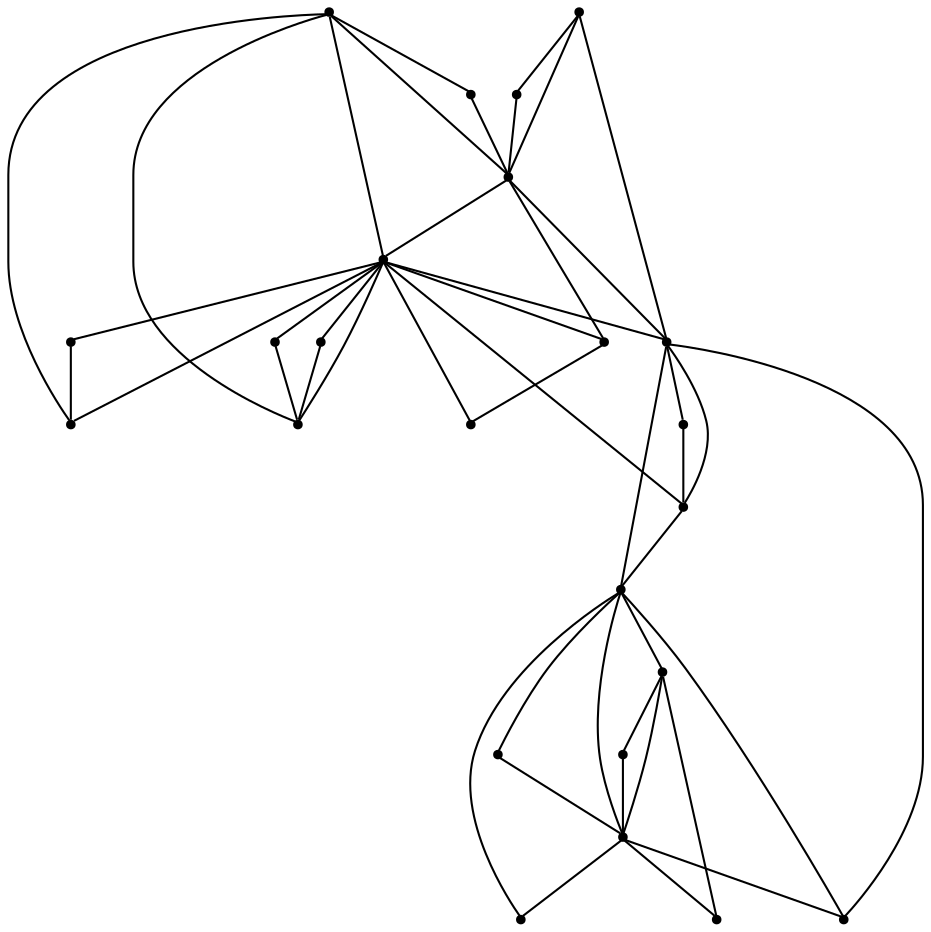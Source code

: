 graph {
  node [shape=point,comment="{\"directed\":false,\"doi\":\"10.1007/978-3-030-92931-2_12\",\"figure\":\"2 (2)\"}"]

  v0 [pos="1079.2885345637605,884.2076281389409"]
  v1 [pos="757.7373900451724,758.2641711099368"]
  v2 [pos="818.5595843963816,398.04872043163346"]
  v3 [pos="500.65475077108334,816.4809432016705"]
  v4 [pos="825.5690628560569,508.4023961590499"]
  v5 [pos="821.1318312748883,752.5008419177407"]
  v6 [pos="687.9804507116485,553.5216408478558"]
  v7 [pos="693.6772098763682,350.6208629438088"]
  v8 [pos="774.5442539616522,271.55090637123385"]
  v9 [pos="672.7019662087466,472.4502951510942"]
  v10 [pos="375.25562497464796,347.082846744354"]
  v11 [pos="700.8783438269851,666.0880392156143"]
  v12 [pos="600.0955980839709,779.5255882291767"]
  v13 [pos="392.54484678212737,683.5489503641674"]
  v14 [pos="517.0823733644129,565.9067323503758"]
  v15 [pos="353.08959280300655,516.8411116484397"]
  v16 [pos="613.3477422743024,361.3516584462386"]
  v17 [pos="656.5931123533369,803.6459055699746"]
  v18 [pos="531.5763357639667,465.9253450202036"]
  v19 [pos="205.2577052683438,946.6918938176229"]
  v20 [pos="428.35157222189116,438.87554517924593"]
  v21 [pos="416.5069974000637,580.1338305614833"]
  v22 [pos="217.01790620843832,412.6633217110277"]
  v23 [pos="329.75671316660873,828.9369985086223"]

  v0 -- v1 [id="-1",pos="1079.2885345637605,884.2076281389409 757.7373900451724,758.2641711099368 757.7373900451724,758.2641711099368 757.7373900451724,758.2641711099368"]
  v19 -- v23 [id="-2",pos="205.2577052683438,946.6918938176229 329.75671316660873,828.9369985086223 329.75671316660873,828.9369985086223 329.75671316660873,828.9369985086223"]
  v19 -- v3 [id="-3",pos="205.2577052683438,946.6918938176229 500.65475077108334,816.4809432016705 500.65475077108334,816.4809432016705 500.65475077108334,816.4809432016705"]
  v19 -- v13 [id="-4",pos="205.2577052683438,946.6918938176229 392.54484678212737,683.5489503641674 392.54484678212737,683.5489503641674 392.54484678212737,683.5489503641674"]
  v22 -- v13 [id="-5",pos="217.01790620843832,412.6633217110277 392.54484678212737,683.5489503641674 392.54484678212737,683.5489503641674 392.54484678212737,683.5489503641674"]
  v23 -- v3 [id="-7",pos="329.75671316660873,828.9369985086223 500.65475077108334,816.4809432016705 500.65475077108334,816.4809432016705 500.65475077108334,816.4809432016705"]
  v15 -- v13 [id="-8",pos="353.08959280300655,516.8411116484397 392.54484678212737,683.5489503641674 392.54484678212737,683.5489503641674 392.54484678212737,683.5489503641674"]
  v15 -- v22 [id="-9",pos="353.08959280300655,516.8411116484397 217.01790620843832,412.6633217110277 217.01790620843832,412.6633217110277 217.01790620843832,412.6633217110277"]
  v15 -- v9 [id="-10",pos="353.08959280300655,516.8411116484397 672.7019662087466,472.4502951510942 672.7019662087466,472.4502951510942 672.7019662087466,472.4502951510942"]
  v15 -- v10 [id="-11",pos="353.08959280300655,516.8411116484397 375.25562497464796,347.082846744354 375.25562497464796,347.082846744354 375.25562497464796,347.082846744354"]
  v15 -- v18 [id="-12",pos="353.08959280300655,516.8411116484397 531.5763357639667,465.9253450202036 531.5763357639667,465.9253450202036 531.5763357639667,465.9253450202036"]
  v10 -- v9 [id="-13",pos="375.25562497464796,347.082846744354 672.7019662087466,472.4502951510942 672.7019662087466,472.4502951510942 672.7019662087466,472.4502951510942"]
  v10 -- v22 [id="-14",pos="375.25562497464796,347.082846744354 217.01790620843832,412.6633217110277 217.01790620843832,412.6633217110277 217.01790620843832,412.6633217110277"]
  v10 -- v16 [id="-16",pos="375.25562497464796,347.082846744354 613.3477422743024,361.3516584462386 613.3477422743024,361.3516584462386 613.3477422743024,361.3516584462386"]
  v10 -- v20 [id="-17",pos="375.25562497464796,347.082846744354 428.35157222189116,438.87554517924593 428.35157222189116,438.87554517924593 428.35157222189116,438.87554517924593"]
  v13 -- v14 [id="-19",pos="392.54484678212737,683.5489503641674 517.0823733644129,565.9067323503758 517.0823733644129,565.9067323503758 517.0823733644129,565.9067323503758"]
  v13 -- v3 [id="-20",pos="392.54484678212737,683.5489503641674 500.65475077108334,816.4809432016705 500.65475077108334,816.4809432016705 500.65475077108334,816.4809432016705"]
  v13 -- v21 [id="-21",pos="392.54484678212737,683.5489503641674 416.5069974000637,580.1338305614833 416.5069974000637,580.1338305614833 416.5069974000637,580.1338305614833"]
  v21 -- v14 [id="-22",pos="416.5069974000637,580.1338305614833 517.0823733644129,565.9067323503758 517.0823733644129,565.9067323503758 517.0823733644129,565.9067323503758"]
  v20 -- v15 [id="-23",pos="428.35157222189116,438.87554517924593 353.08959280300655,516.8411116484397 353.08959280300655,516.8411116484397 353.08959280300655,516.8411116484397"]
  v3 -- v0 [id="-25",pos="500.65475077108334,816.4809432016705 1079.2885345637605,884.2076281389409 1079.2885345637605,884.2076281389409 1079.2885345637605,884.2076281389409"]
  v3 -- v6 [id="-26",pos="500.65475077108334,816.4809432016705 687.9804507116485,553.5216408478558 687.9804507116485,553.5216408478558 687.9804507116485,553.5216408478558"]
  v14 -- v15 [id="-27",pos="517.0823733644129,565.9067323503758 353.08959280300655,516.8411116484397 353.08959280300655,516.8411116484397 353.08959280300655,516.8411116484397"]
  v14 -- v6 [id="-29",pos="517.0823733644129,565.9067323503758 687.9804507116485,553.5216408478558 687.9804507116485,553.5216408478558 687.9804507116485,553.5216408478558"]
  v18 -- v10 [id="-30",pos="531.5763357639667,465.9253450202036 375.25562497464796,347.082846744354 375.25562497464796,347.082846744354 375.25562497464796,347.082846744354"]
  v12 -- v3 [id="-31",pos="600.0955980839709,779.5255882291767 500.65475077108334,816.4809432016705 500.65475077108334,816.4809432016705 500.65475077108334,816.4809432016705"]
  v12 -- v17 [id="-32",pos="600.0955980839709,779.5255882291767 656.5931123533369,803.6459055699746 656.5931123533369,803.6459055699746 656.5931123533369,803.6459055699746"]
  v17 -- v6 [id="-33",pos="656.5931123533369,803.6459055699746 687.9804507116485,553.5216408478558 687.9804507116485,553.5216408478558 687.9804507116485,553.5216408478558"]
  v9 -- v8 [id="-34",pos="672.7019662087466,472.4502951510942 774.5442539616522,271.55090637123385 774.5442539616522,271.55090637123385 774.5442539616522,271.55090637123385"]
  v9 -- v16 [id="-35",pos="672.7019662087466,472.4502951510942 613.3477422743024,361.3516584462386 613.3477422743024,361.3516584462386 613.3477422743024,361.3516584462386"]
  v6 -- v5 [id="-38",pos="687.9804507116485,553.5216408478558 821.1318312748883,752.5008419177407 821.1318312748883,752.5008419177407 821.1318312748883,752.5008419177407"]
  v6 -- v0 [id="-39",pos="687.9804507116485,553.5216408478558 1079.2885345637605,884.2076281389409 1079.2885345637605,884.2076281389409 1079.2885345637605,884.2076281389409"]
  v6 -- v11 [id="-40",pos="687.9804507116485,553.5216408478558 700.8783438269851,666.0880392156143 700.8783438269851,666.0880392156143 700.8783438269851,666.0880392156143"]
  v6 -- v7 [id="-41",pos="687.9804507116485,553.5216408478558 693.6772098763682,350.6208629438088 693.6772098763682,350.6208629438088 693.6772098763682,350.6208629438088"]
  v6 -- v4 [id="-42",pos="687.9804507116485,553.5216408478558 825.5690628560569,508.4023961590499 825.5690628560569,508.4023961590499 825.5690628560569,508.4023961590499"]
  v6 -- v13 [id="-43",pos="687.9804507116485,553.5216408478558 392.54484678212737,683.5489503641674 392.54484678212737,683.5489503641674 392.54484678212737,683.5489503641674"]
  v6 -- v12 [id="-44",pos="687.9804507116485,553.5216408478558 600.0955980839709,779.5255882291767 600.0955980839709,779.5255882291767 600.0955980839709,779.5255882291767"]
  v7 -- v2 [id="-46",pos="693.6772098763682,350.6208629438088 818.5595843963816,398.04872043163346 818.5595843963816,398.04872043163346 818.5595843963816,398.04872043163346"]
  v11 -- v5 [id="-47",pos="700.8783438269851,666.0880392156143 821.1318312748883,752.5008419177407 821.1318312748883,752.5008419177407 821.1318312748883,752.5008419177407"]
  v1 -- v3 [id="-48",pos="757.7373900451724,758.2641711099368 500.65475077108334,816.4809432016705 500.65475077108334,816.4809432016705 500.65475077108334,816.4809432016705"]
  v8 -- v10 [id="-49",pos="774.5442539616522,271.55090637123385 375.25562497464796,347.082846744354 375.25562497464796,347.082846744354 375.25562497464796,347.082846744354"]
  v2 -- v6 [id="-53",pos="818.5595843963816,398.04872043163346 687.9804507116485,553.5216408478558 687.9804507116485,553.5216408478558 687.9804507116485,553.5216408478558"]
  v5 -- v0 [id="-54",pos="821.1318312748883,752.5008419177407 1079.2885345637605,884.2076281389409 1079.2885345637605,884.2076281389409 1079.2885345637605,884.2076281389409"]
  v4 -- v2 [id="-55",pos="825.5690628560569,508.4023961590499 818.5595843963816,398.04872043163346 818.5595843963816,398.04872043163346 818.5595843963816,398.04872043163346"]
  v0 -- v2 [id="-56",pos="1079.2885345637605,884.2076281389409 818.5595843963816,398.04872043163346 818.5595843963816,398.04872043163346 818.5595843963816,398.04872043163346"]
}